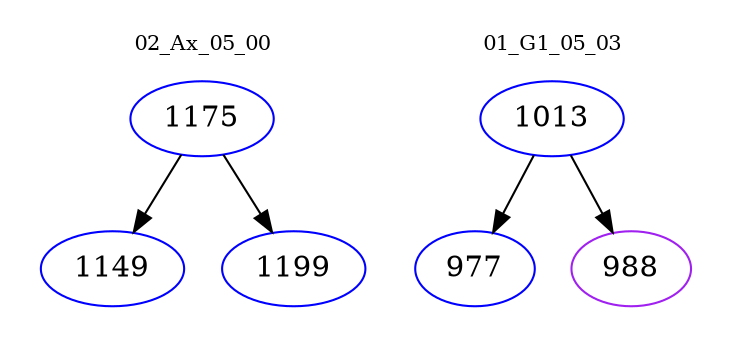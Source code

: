 digraph{
subgraph cluster_0 {
color = white
label = "02_Ax_05_00";
fontsize=10;
T0_1175 [label="1175", color="blue"]
T0_1175 -> T0_1149 [color="black"]
T0_1149 [label="1149", color="blue"]
T0_1175 -> T0_1199 [color="black"]
T0_1199 [label="1199", color="blue"]
}
subgraph cluster_1 {
color = white
label = "01_G1_05_03";
fontsize=10;
T1_1013 [label="1013", color="blue"]
T1_1013 -> T1_977 [color="black"]
T1_977 [label="977", color="blue"]
T1_1013 -> T1_988 [color="black"]
T1_988 [label="988", color="purple"]
}
}
